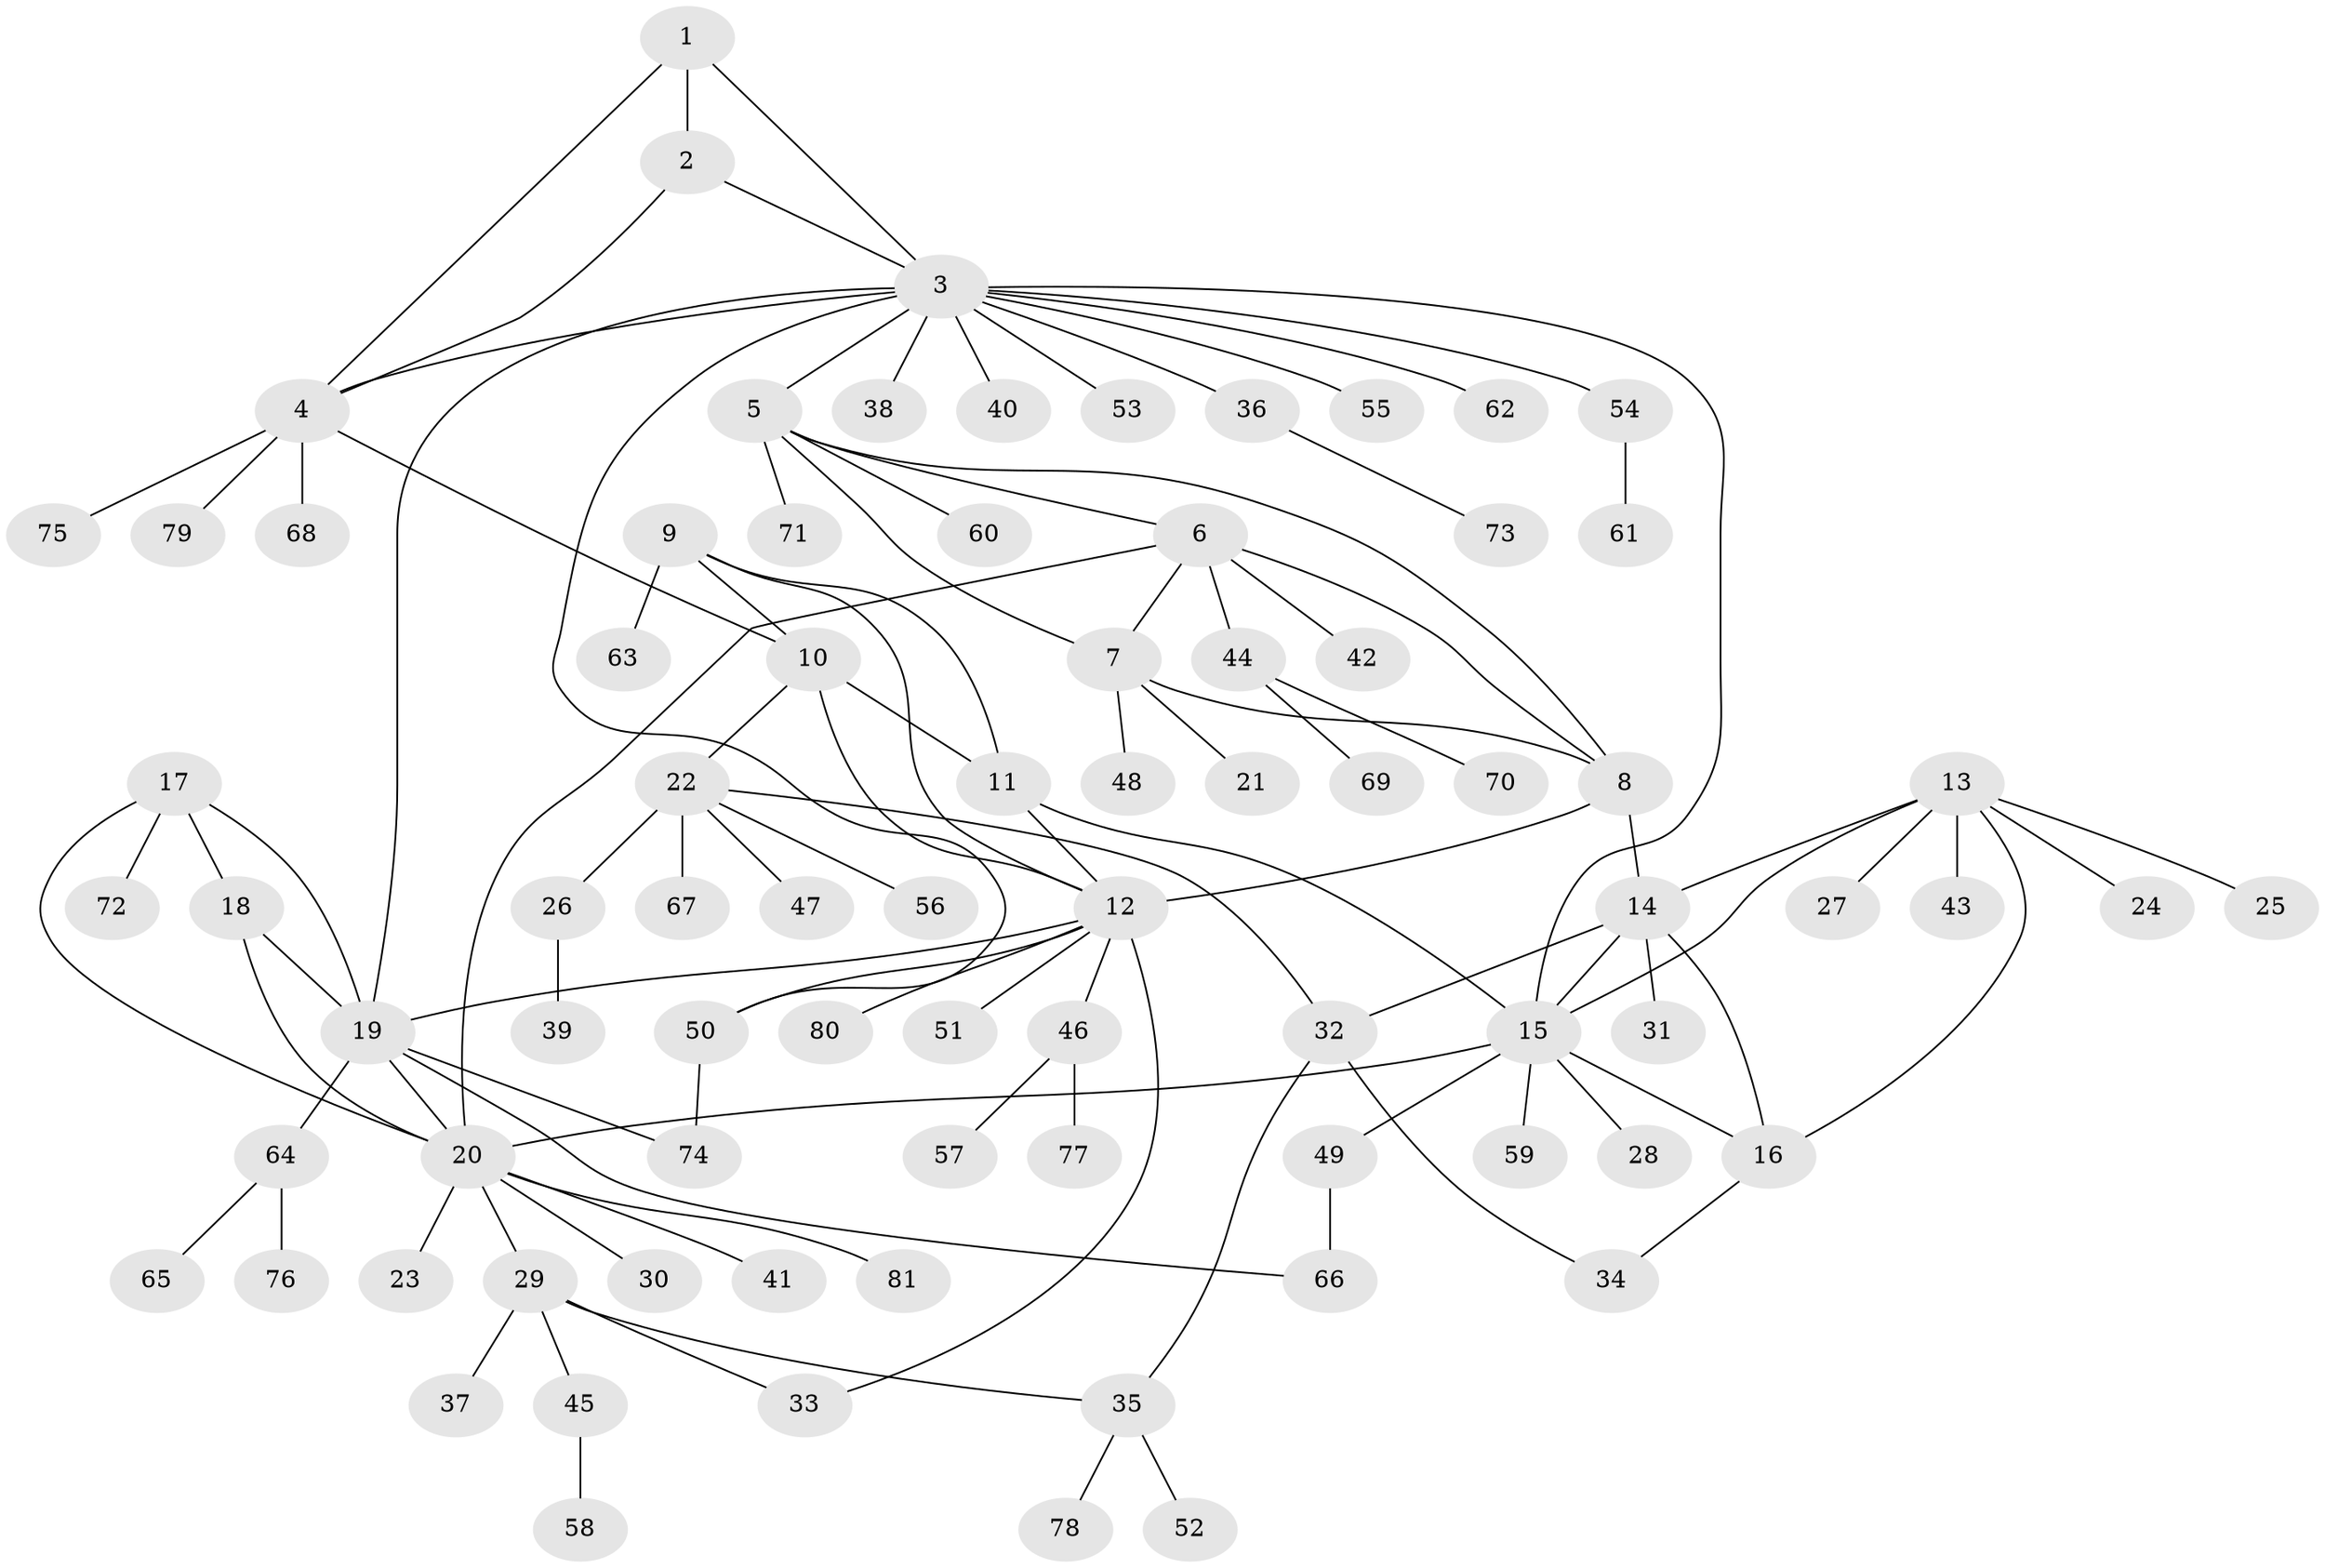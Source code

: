 // coarse degree distribution, {4: 0.14634146341463414, 1: 0.43902439024390244, 5: 0.07317073170731707, 3: 0.07317073170731707, 2: 0.14634146341463414, 7: 0.04878048780487805, 6: 0.04878048780487805, 10: 0.024390243902439025}
// Generated by graph-tools (version 1.1) at 2025/37/03/04/25 23:37:39]
// undirected, 81 vertices, 108 edges
graph export_dot {
  node [color=gray90,style=filled];
  1;
  2;
  3;
  4;
  5;
  6;
  7;
  8;
  9;
  10;
  11;
  12;
  13;
  14;
  15;
  16;
  17;
  18;
  19;
  20;
  21;
  22;
  23;
  24;
  25;
  26;
  27;
  28;
  29;
  30;
  31;
  32;
  33;
  34;
  35;
  36;
  37;
  38;
  39;
  40;
  41;
  42;
  43;
  44;
  45;
  46;
  47;
  48;
  49;
  50;
  51;
  52;
  53;
  54;
  55;
  56;
  57;
  58;
  59;
  60;
  61;
  62;
  63;
  64;
  65;
  66;
  67;
  68;
  69;
  70;
  71;
  72;
  73;
  74;
  75;
  76;
  77;
  78;
  79;
  80;
  81;
  1 -- 2;
  1 -- 3;
  1 -- 4;
  2 -- 3;
  2 -- 4;
  3 -- 4;
  3 -- 5;
  3 -- 15;
  3 -- 19;
  3 -- 36;
  3 -- 38;
  3 -- 40;
  3 -- 50;
  3 -- 53;
  3 -- 54;
  3 -- 55;
  3 -- 62;
  4 -- 10;
  4 -- 68;
  4 -- 75;
  4 -- 79;
  5 -- 6;
  5 -- 7;
  5 -- 8;
  5 -- 60;
  5 -- 71;
  6 -- 7;
  6 -- 8;
  6 -- 20;
  6 -- 42;
  6 -- 44;
  7 -- 8;
  7 -- 21;
  7 -- 48;
  8 -- 12;
  8 -- 14;
  9 -- 10;
  9 -- 11;
  9 -- 12;
  9 -- 63;
  10 -- 11;
  10 -- 12;
  10 -- 22;
  11 -- 12;
  11 -- 15;
  12 -- 19;
  12 -- 33;
  12 -- 46;
  12 -- 50;
  12 -- 51;
  12 -- 80;
  13 -- 14;
  13 -- 15;
  13 -- 16;
  13 -- 24;
  13 -- 25;
  13 -- 27;
  13 -- 43;
  14 -- 15;
  14 -- 16;
  14 -- 31;
  14 -- 32;
  15 -- 16;
  15 -- 20;
  15 -- 28;
  15 -- 49;
  15 -- 59;
  16 -- 34;
  17 -- 18;
  17 -- 19;
  17 -- 20;
  17 -- 72;
  18 -- 19;
  18 -- 20;
  19 -- 20;
  19 -- 64;
  19 -- 66;
  19 -- 74;
  20 -- 23;
  20 -- 29;
  20 -- 30;
  20 -- 41;
  20 -- 81;
  22 -- 26;
  22 -- 32;
  22 -- 47;
  22 -- 56;
  22 -- 67;
  26 -- 39;
  29 -- 33;
  29 -- 35;
  29 -- 37;
  29 -- 45;
  32 -- 34;
  32 -- 35;
  35 -- 52;
  35 -- 78;
  36 -- 73;
  44 -- 69;
  44 -- 70;
  45 -- 58;
  46 -- 57;
  46 -- 77;
  49 -- 66;
  50 -- 74;
  54 -- 61;
  64 -- 65;
  64 -- 76;
}
